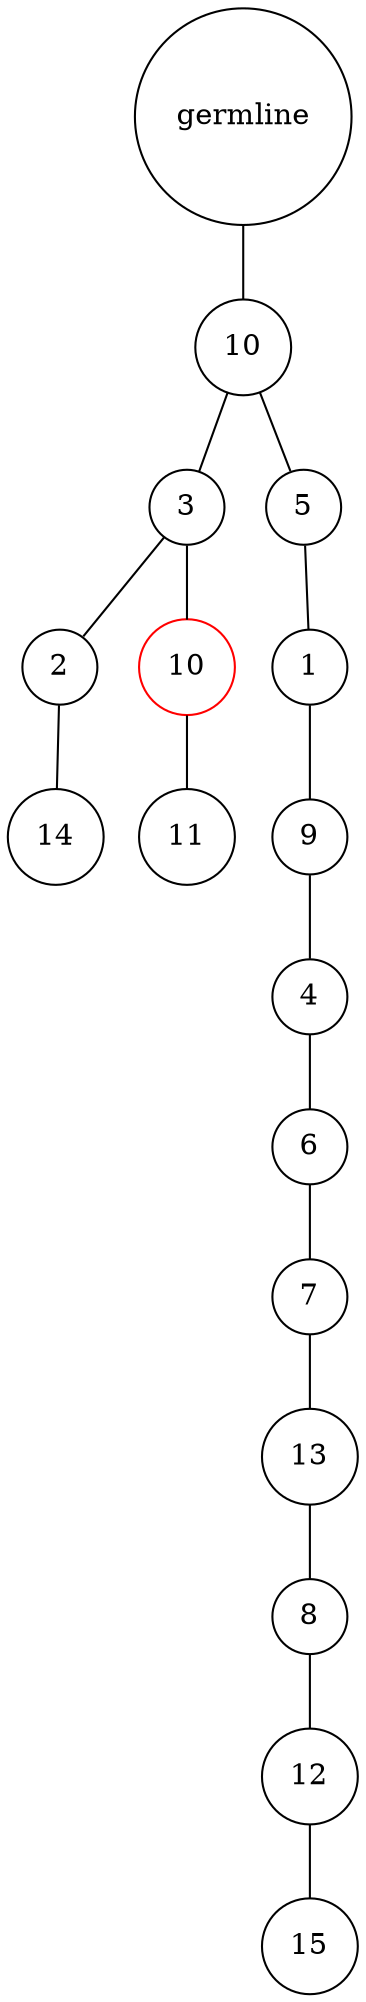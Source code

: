 graph {
	rankdir=UD;
	splines=line;
	node [shape=circle]
	"0x7f50d293c220" [label="germline"];
	"0x7f50d293c250" [label="10"];
	"0x7f50d293c220" -- "0x7f50d293c250" ;
	"0x7f50d293c280" [label="3"];
	"0x7f50d293c250" -- "0x7f50d293c280" ;
	"0x7f50d293c2b0" [label="2"];
	"0x7f50d293c280" -- "0x7f50d293c2b0" ;
	"0x7f50d293c2e0" [label="14"];
	"0x7f50d293c2b0" -- "0x7f50d293c2e0" ;
	"0x7f50d293c310" [label="10",color="red"];
	"0x7f50d293c280" -- "0x7f50d293c310" ;
	"0x7f50d293c340" [label="11"];
	"0x7f50d293c310" -- "0x7f50d293c340" ;
	"0x7f50d293c370" [label="5"];
	"0x7f50d293c250" -- "0x7f50d293c370" ;
	"0x7f50d293c3a0" [label="1"];
	"0x7f50d293c370" -- "0x7f50d293c3a0" ;
	"0x7f50d293c3d0" [label="9"];
	"0x7f50d293c3a0" -- "0x7f50d293c3d0" ;
	"0x7f50d293c400" [label="4"];
	"0x7f50d293c3d0" -- "0x7f50d293c400" ;
	"0x7f50d293c430" [label="6"];
	"0x7f50d293c400" -- "0x7f50d293c430" ;
	"0x7f50d293c460" [label="7"];
	"0x7f50d293c430" -- "0x7f50d293c460" ;
	"0x7f50d293c490" [label="13"];
	"0x7f50d293c460" -- "0x7f50d293c490" ;
	"0x7f50d293c4c0" [label="8"];
	"0x7f50d293c490" -- "0x7f50d293c4c0" ;
	"0x7f50d293c4f0" [label="12"];
	"0x7f50d293c4c0" -- "0x7f50d293c4f0" ;
	"0x7f50d293c520" [label="15"];
	"0x7f50d293c4f0" -- "0x7f50d293c520" ;
}
